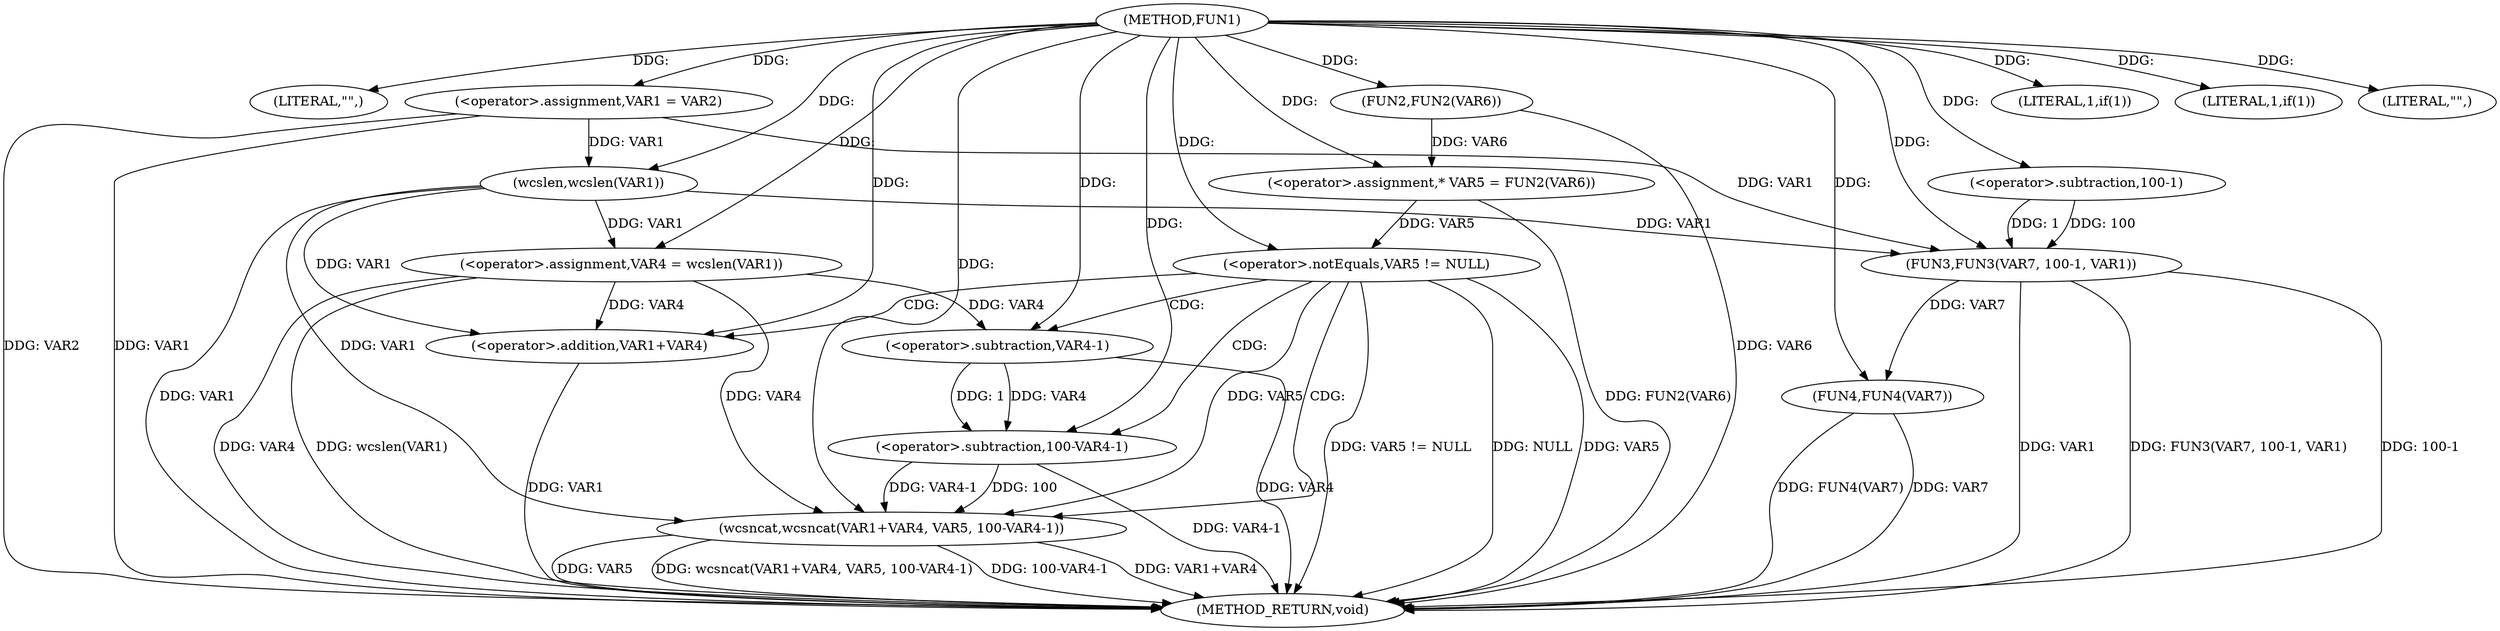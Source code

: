 digraph FUN1 {  
"1000100" [label = "(METHOD,FUN1)" ]
"1000149" [label = "(METHOD_RETURN,void)" ]
"1000103" [label = "(LITERAL,\"\",)" ]
"1000104" [label = "(<operator>.assignment,VAR1 = VAR2)" ]
"1000108" [label = "(LITERAL,1,if(1))" ]
"1000112" [label = "(<operator>.assignment,VAR4 = wcslen(VAR1))" ]
"1000114" [label = "(wcslen,wcslen(VAR1))" ]
"1000117" [label = "(<operator>.assignment,* VAR5 = FUN2(VAR6))" ]
"1000119" [label = "(FUN2,FUN2(VAR6))" ]
"1000122" [label = "(<operator>.notEquals,VAR5 != NULL)" ]
"1000126" [label = "(wcsncat,wcsncat(VAR1+VAR4, VAR5, 100-VAR4-1))" ]
"1000127" [label = "(<operator>.addition,VAR1+VAR4)" ]
"1000131" [label = "(<operator>.subtraction,100-VAR4-1)" ]
"1000133" [label = "(<operator>.subtraction,VAR4-1)" ]
"1000137" [label = "(LITERAL,1,if(1))" ]
"1000140" [label = "(LITERAL,\"\",)" ]
"1000141" [label = "(FUN3,FUN3(VAR7, 100-1, VAR1))" ]
"1000143" [label = "(<operator>.subtraction,100-1)" ]
"1000147" [label = "(FUN4,FUN4(VAR7))" ]
  "1000104" -> "1000149"  [ label = "DDG: VAR1"] 
  "1000112" -> "1000149"  [ label = "DDG: wcslen(VAR1)"] 
  "1000133" -> "1000149"  [ label = "DDG: VAR4"] 
  "1000114" -> "1000149"  [ label = "DDG: VAR1"] 
  "1000147" -> "1000149"  [ label = "DDG: VAR7"] 
  "1000126" -> "1000149"  [ label = "DDG: VAR1+VAR4"] 
  "1000127" -> "1000149"  [ label = "DDG: VAR1"] 
  "1000117" -> "1000149"  [ label = "DDG: FUN2(VAR6)"] 
  "1000141" -> "1000149"  [ label = "DDG: VAR1"] 
  "1000147" -> "1000149"  [ label = "DDG: FUN4(VAR7)"] 
  "1000104" -> "1000149"  [ label = "DDG: VAR2"] 
  "1000126" -> "1000149"  [ label = "DDG: VAR5"] 
  "1000126" -> "1000149"  [ label = "DDG: wcsncat(VAR1+VAR4, VAR5, 100-VAR4-1)"] 
  "1000122" -> "1000149"  [ label = "DDG: VAR5"] 
  "1000141" -> "1000149"  [ label = "DDG: FUN3(VAR7, 100-1, VAR1)"] 
  "1000131" -> "1000149"  [ label = "DDG: VAR4-1"] 
  "1000112" -> "1000149"  [ label = "DDG: VAR4"] 
  "1000119" -> "1000149"  [ label = "DDG: VAR6"] 
  "1000141" -> "1000149"  [ label = "DDG: 100-1"] 
  "1000122" -> "1000149"  [ label = "DDG: VAR5 != NULL"] 
  "1000126" -> "1000149"  [ label = "DDG: 100-VAR4-1"] 
  "1000122" -> "1000149"  [ label = "DDG: NULL"] 
  "1000100" -> "1000103"  [ label = "DDG: "] 
  "1000100" -> "1000104"  [ label = "DDG: "] 
  "1000100" -> "1000108"  [ label = "DDG: "] 
  "1000114" -> "1000112"  [ label = "DDG: VAR1"] 
  "1000100" -> "1000112"  [ label = "DDG: "] 
  "1000104" -> "1000114"  [ label = "DDG: VAR1"] 
  "1000100" -> "1000114"  [ label = "DDG: "] 
  "1000119" -> "1000117"  [ label = "DDG: VAR6"] 
  "1000100" -> "1000117"  [ label = "DDG: "] 
  "1000100" -> "1000119"  [ label = "DDG: "] 
  "1000117" -> "1000122"  [ label = "DDG: VAR5"] 
  "1000100" -> "1000122"  [ label = "DDG: "] 
  "1000114" -> "1000126"  [ label = "DDG: VAR1"] 
  "1000100" -> "1000126"  [ label = "DDG: "] 
  "1000112" -> "1000126"  [ label = "DDG: VAR4"] 
  "1000114" -> "1000127"  [ label = "DDG: VAR1"] 
  "1000100" -> "1000127"  [ label = "DDG: "] 
  "1000112" -> "1000127"  [ label = "DDG: VAR4"] 
  "1000122" -> "1000126"  [ label = "DDG: VAR5"] 
  "1000131" -> "1000126"  [ label = "DDG: 100"] 
  "1000131" -> "1000126"  [ label = "DDG: VAR4-1"] 
  "1000100" -> "1000131"  [ label = "DDG: "] 
  "1000133" -> "1000131"  [ label = "DDG: VAR4"] 
  "1000133" -> "1000131"  [ label = "DDG: 1"] 
  "1000100" -> "1000133"  [ label = "DDG: "] 
  "1000112" -> "1000133"  [ label = "DDG: VAR4"] 
  "1000100" -> "1000137"  [ label = "DDG: "] 
  "1000100" -> "1000140"  [ label = "DDG: "] 
  "1000100" -> "1000141"  [ label = "DDG: "] 
  "1000143" -> "1000141"  [ label = "DDG: 100"] 
  "1000143" -> "1000141"  [ label = "DDG: 1"] 
  "1000100" -> "1000143"  [ label = "DDG: "] 
  "1000104" -> "1000141"  [ label = "DDG: VAR1"] 
  "1000114" -> "1000141"  [ label = "DDG: VAR1"] 
  "1000141" -> "1000147"  [ label = "DDG: VAR7"] 
  "1000100" -> "1000147"  [ label = "DDG: "] 
  "1000122" -> "1000131"  [ label = "CDG: "] 
  "1000122" -> "1000127"  [ label = "CDG: "] 
  "1000122" -> "1000126"  [ label = "CDG: "] 
  "1000122" -> "1000133"  [ label = "CDG: "] 
}
